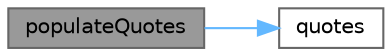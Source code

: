 digraph "populateQuotes"
{
 // INTERACTIVE_SVG=YES
 // LATEX_PDF_SIZE
  bgcolor="transparent";
  edge [fontname=Helvetica,fontsize=10,labelfontname=Helvetica,labelfontsize=10];
  node [fontname=Helvetica,fontsize=10,shape=box,height=0.2,width=0.4];
  rankdir="LR";
  Node1 [label="populateQuotes",height=0.2,width=0.4,color="gray40", fillcolor="grey60", style="filled", fontcolor="black",tooltip="Populate quotes."];
  Node1 -> Node2 [color="steelblue1",style="solid"];
  Node2 [label="quotes",height=0.2,width=0.4,color="grey40", fillcolor="white", style="filled",URL="$classore_1_1data_1_1_price_segment.html#ab4850b56e8bad34c1c061fed3ade5d1a",tooltip=" "];
}
